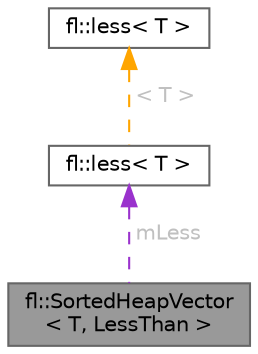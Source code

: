 digraph "fl::SortedHeapVector&lt; T, LessThan &gt;"
{
 // INTERACTIVE_SVG=YES
 // LATEX_PDF_SIZE
  bgcolor="transparent";
  edge [fontname=Helvetica,fontsize=10,labelfontname=Helvetica,labelfontsize=10];
  node [fontname=Helvetica,fontsize=10,shape=box,height=0.2,width=0.4];
  Node1 [id="Node000001",label="fl::SortedHeapVector\l\< T, LessThan \>",height=0.2,width=0.4,color="gray40", fillcolor="grey60", style="filled", fontcolor="black",tooltip=" "];
  Node2 -> Node1 [id="edge1_Node000001_Node000002",dir="back",color="darkorchid3",style="dashed",tooltip=" ",label=" mLess",fontcolor="grey" ];
  Node2 [id="Node000002",label="fl::less\< T \>",height=0.2,width=0.4,color="gray40", fillcolor="white", style="filled",URL="$d6/d07/structfl_1_1less.html",tooltip=" "];
  Node3 -> Node2 [id="edge2_Node000002_Node000003",dir="back",color="orange",style="dashed",tooltip=" ",label=" \< T \>",fontcolor="grey" ];
  Node3 [id="Node000003",label="fl::less\< T \>",height=0.2,width=0.4,color="gray40", fillcolor="white", style="filled",URL="$d6/d07/structfl_1_1less.html",tooltip="Binary function object that returns whether the first argument is less than the second."];
}
